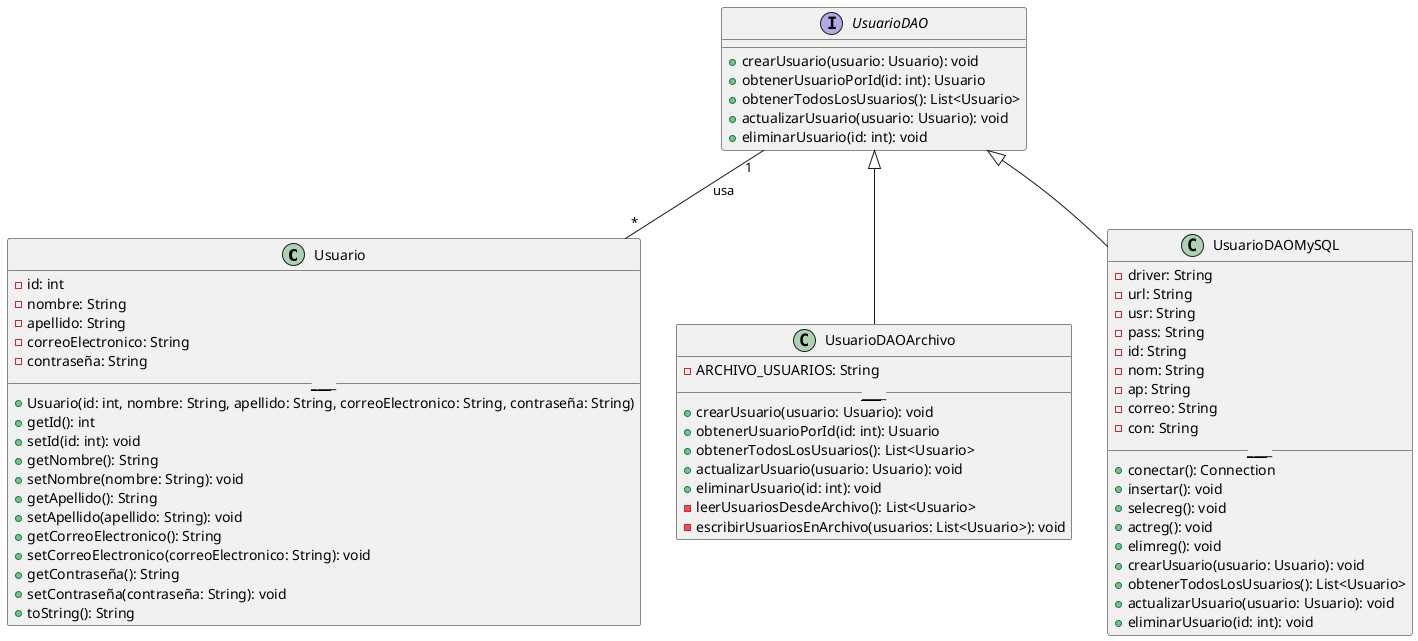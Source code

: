 @startuml
class Usuario {
  - id: int
  - nombre: String
  - apellido: String
  - correoElectronico: String
  - contraseña: String
  ____________________
  + Usuario(id: int, nombre: String, apellido: String, correoElectronico: String, contraseña: String)
  + getId(): int
  + setId(id: int): void
  + getNombre(): String
  + setNombre(nombre: String): void
  + getApellido(): String
  + setApellido(apellido: String): void
  + getCorreoElectronico(): String
  + setCorreoElectronico(correoElectronico: String): void
  + getContraseña(): String
  + setContraseña(contraseña: String): void
  + toString(): String
}

interface UsuarioDAO {
  + crearUsuario(usuario: Usuario): void
  + obtenerUsuarioPorId(id: int): Usuario
  + obtenerTodosLosUsuarios(): List<Usuario>
  + actualizarUsuario(usuario: Usuario): void
  + eliminarUsuario(id: int): void
}

class UsuarioDAOArchivo {
  - ARCHIVO_USUARIOS: String
  ____________________
  + crearUsuario(usuario: Usuario): void
  + obtenerUsuarioPorId(id: int): Usuario
  + obtenerTodosLosUsuarios(): List<Usuario>
  + actualizarUsuario(usuario: Usuario): void
  + eliminarUsuario(id: int): void
  - leerUsuariosDesdeArchivo(): List<Usuario>
  - escribirUsuariosEnArchivo(usuarios: List<Usuario>): void
}

class UsuarioDAOMySQL {
  - driver: String
  - url: String
  - usr: String
  - pass: String
  - id: String
  - nom: String
  - ap: String
  - correo: String
  - con: String
  ____________________
  + conectar(): Connection
  + insertar(): void
  + selecreg(): void
  + actreg(): void
  + elimreg(): void
  + crearUsuario(usuario: Usuario): void
  + obtenerTodosLosUsuarios(): List<Usuario>
  + actualizarUsuario(usuario: Usuario): void
  + eliminarUsuario(id: int): void
}

UsuarioDAO <|-- UsuarioDAOArchivo
UsuarioDAO <|-- UsuarioDAOMySQL
UsuarioDAO "1" -- "*" Usuario : usa
@enduml